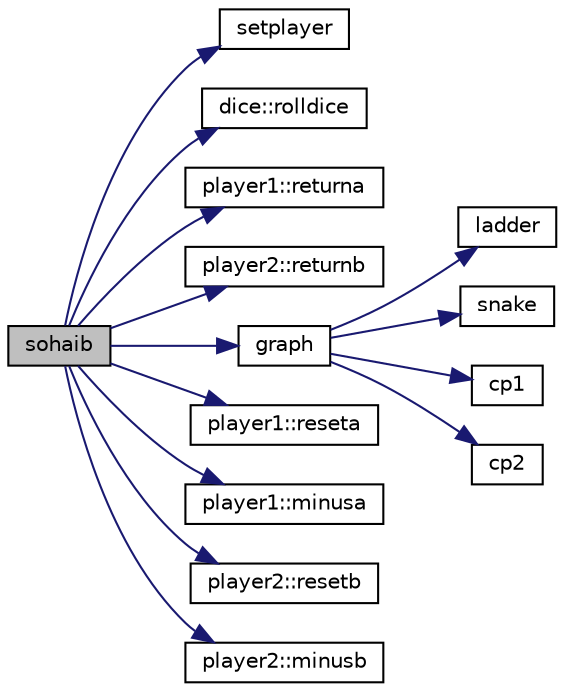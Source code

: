 digraph "sohaib"
{
  edge [fontname="Helvetica",fontsize="10",labelfontname="Helvetica",labelfontsize="10"];
  node [fontname="Helvetica",fontsize="10",shape=record];
  rankdir="LR";
  Node1 [label="sohaib",height=0.2,width=0.4,color="black", fillcolor="grey75", style="filled", fontcolor="black"];
  Node1 -> Node2 [color="midnightblue",fontsize="10",style="solid",fontname="Helvetica"];
  Node2 [label="setplayer",height=0.2,width=0.4,color="black", fillcolor="white", style="filled",URL="$SnakeAndLadder_8cpp.html#aba5a4315ee4edd33d8bf51cf2c5de467"];
  Node1 -> Node3 [color="midnightblue",fontsize="10",style="solid",fontname="Helvetica"];
  Node3 [label="dice::rolldice",height=0.2,width=0.4,color="black", fillcolor="white", style="filled",URL="$classdice.html#a967f61248ffb11035c4b2f30b5c32bbb"];
  Node1 -> Node4 [color="midnightblue",fontsize="10",style="solid",fontname="Helvetica"];
  Node4 [label="player1::returna",height=0.2,width=0.4,color="black", fillcolor="white", style="filled",URL="$classplayer1.html#a3ab242a781a3cdf6464805b7d343c743"];
  Node1 -> Node5 [color="midnightblue",fontsize="10",style="solid",fontname="Helvetica"];
  Node5 [label="player2::returnb",height=0.2,width=0.4,color="black", fillcolor="white", style="filled",URL="$classplayer2.html#a32e37b8a129a947c0c037e0135c51c12"];
  Node1 -> Node6 [color="midnightblue",fontsize="10",style="solid",fontname="Helvetica"];
  Node6 [label="graph",height=0.2,width=0.4,color="black", fillcolor="white", style="filled",URL="$SnakeAndLadder_8cpp.html#ad7d433ae2456eac956adb9e68009763d"];
  Node6 -> Node7 [color="midnightblue",fontsize="10",style="solid",fontname="Helvetica"];
  Node7 [label="ladder",height=0.2,width=0.4,color="black", fillcolor="white", style="filled",URL="$SnakeAndLadder_8cpp.html#a789894102928375db0a1992ef0faddf5"];
  Node6 -> Node8 [color="midnightblue",fontsize="10",style="solid",fontname="Helvetica"];
  Node8 [label="snake",height=0.2,width=0.4,color="black", fillcolor="white", style="filled",URL="$SnakeAndLadder_8cpp.html#a49b806520ae2a5e43a36b121cb3a0e9c"];
  Node6 -> Node9 [color="midnightblue",fontsize="10",style="solid",fontname="Helvetica"];
  Node9 [label="cp1",height=0.2,width=0.4,color="black", fillcolor="white", style="filled",URL="$SnakeAndLadder_8cpp.html#adc7531e628f13f194dbb35d5415df191"];
  Node6 -> Node10 [color="midnightblue",fontsize="10",style="solid",fontname="Helvetica"];
  Node10 [label="cp2",height=0.2,width=0.4,color="black", fillcolor="white", style="filled",URL="$SnakeAndLadder_8cpp.html#a83d10dadf87a53b425341460c6cb1b51"];
  Node1 -> Node11 [color="midnightblue",fontsize="10",style="solid",fontname="Helvetica"];
  Node11 [label="player1::reseta",height=0.2,width=0.4,color="black", fillcolor="white", style="filled",URL="$classplayer1.html#adf9c92711824650060eab93ead7cdd36"];
  Node1 -> Node12 [color="midnightblue",fontsize="10",style="solid",fontname="Helvetica"];
  Node12 [label="player1::minusa",height=0.2,width=0.4,color="black", fillcolor="white", style="filled",URL="$classplayer1.html#ab39235bad6825ca38e4373924e492c85"];
  Node1 -> Node13 [color="midnightblue",fontsize="10",style="solid",fontname="Helvetica"];
  Node13 [label="player2::resetb",height=0.2,width=0.4,color="black", fillcolor="white", style="filled",URL="$classplayer2.html#a36cad9ccc12f3df2a45e2cf07f2ff1c7"];
  Node1 -> Node14 [color="midnightblue",fontsize="10",style="solid",fontname="Helvetica"];
  Node14 [label="player2::minusb",height=0.2,width=0.4,color="black", fillcolor="white", style="filled",URL="$classplayer2.html#a5d00283bc4c21a964bbd4149192b1537"];
}

